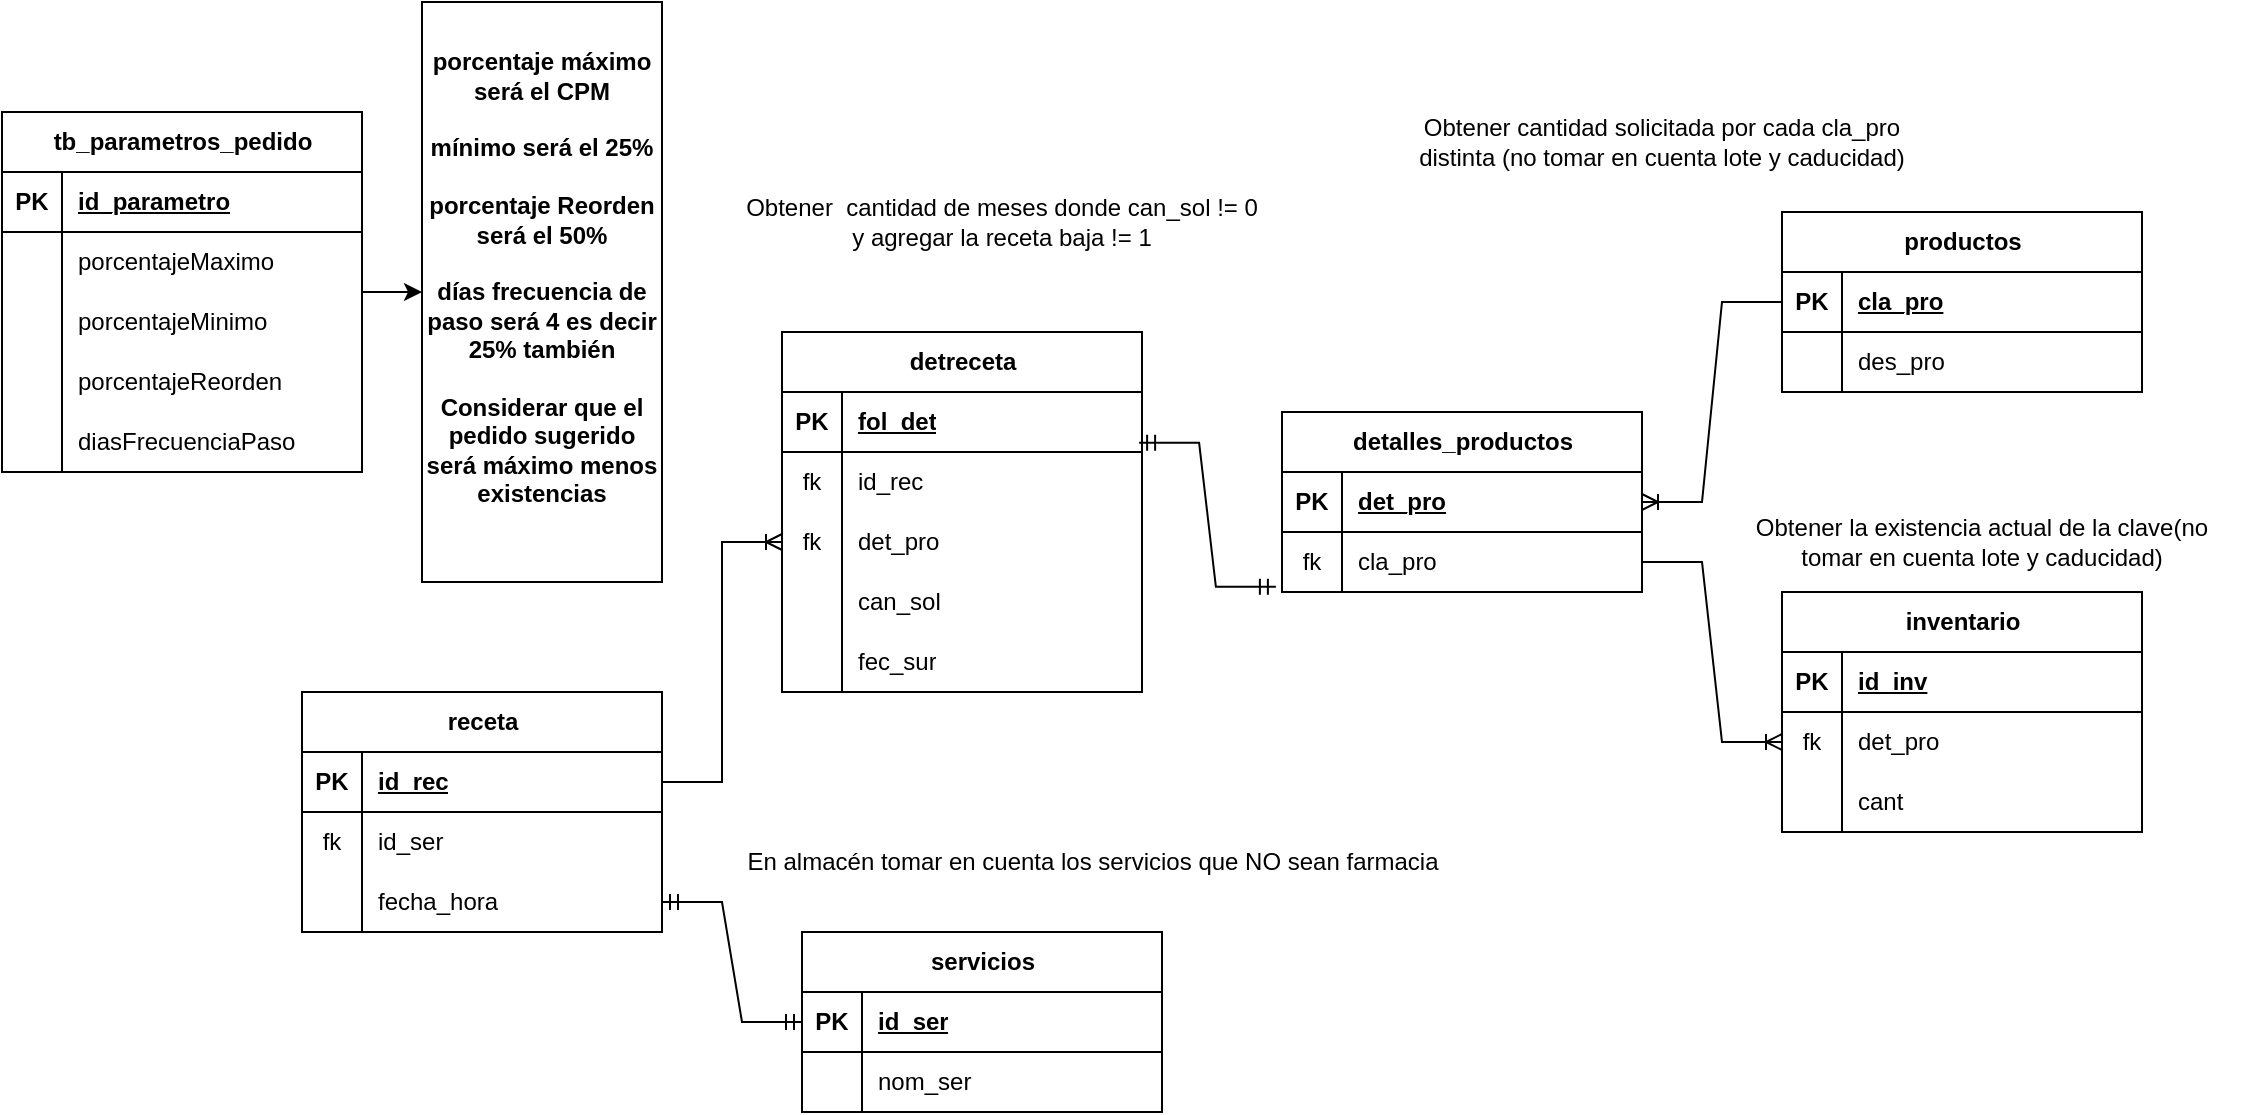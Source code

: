 <mxfile version="25.0.3">
  <diagram name="Página-1" id="QkQFccZaEyEtQ_ooG78y">
    <mxGraphModel dx="2258" dy="1750" grid="1" gridSize="10" guides="1" tooltips="1" connect="1" arrows="1" fold="1" page="1" pageScale="1" pageWidth="827" pageHeight="1169" math="0" shadow="0">
      <root>
        <mxCell id="0" />
        <mxCell id="1" parent="0" />
        <mxCell id="1JZAllyOzMSULTTgwFGF-1" value="receta" style="shape=table;startSize=30;container=1;collapsible=1;childLayout=tableLayout;fixedRows=1;rowLines=0;fontStyle=1;align=center;resizeLast=1;html=1;" parent="1" vertex="1">
          <mxGeometry y="330" width="180" height="120" as="geometry" />
        </mxCell>
        <mxCell id="1JZAllyOzMSULTTgwFGF-2" value="" style="shape=tableRow;horizontal=0;startSize=0;swimlaneHead=0;swimlaneBody=0;fillColor=none;collapsible=0;dropTarget=0;points=[[0,0.5],[1,0.5]];portConstraint=eastwest;top=0;left=0;right=0;bottom=1;" parent="1JZAllyOzMSULTTgwFGF-1" vertex="1">
          <mxGeometry y="30" width="180" height="30" as="geometry" />
        </mxCell>
        <mxCell id="1JZAllyOzMSULTTgwFGF-3" value="PK" style="shape=partialRectangle;connectable=0;fillColor=none;top=0;left=0;bottom=0;right=0;fontStyle=1;overflow=hidden;whiteSpace=wrap;html=1;" parent="1JZAllyOzMSULTTgwFGF-2" vertex="1">
          <mxGeometry width="30" height="30" as="geometry">
            <mxRectangle width="30" height="30" as="alternateBounds" />
          </mxGeometry>
        </mxCell>
        <mxCell id="1JZAllyOzMSULTTgwFGF-4" value="id_rec" style="shape=partialRectangle;connectable=0;fillColor=none;top=0;left=0;bottom=0;right=0;align=left;spacingLeft=6;fontStyle=5;overflow=hidden;whiteSpace=wrap;html=1;" parent="1JZAllyOzMSULTTgwFGF-2" vertex="1">
          <mxGeometry x="30" width="150" height="30" as="geometry">
            <mxRectangle width="150" height="30" as="alternateBounds" />
          </mxGeometry>
        </mxCell>
        <mxCell id="1JZAllyOzMSULTTgwFGF-5" value="" style="shape=tableRow;horizontal=0;startSize=0;swimlaneHead=0;swimlaneBody=0;fillColor=none;collapsible=0;dropTarget=0;points=[[0,0.5],[1,0.5]];portConstraint=eastwest;top=0;left=0;right=0;bottom=0;" parent="1JZAllyOzMSULTTgwFGF-1" vertex="1">
          <mxGeometry y="60" width="180" height="30" as="geometry" />
        </mxCell>
        <mxCell id="1JZAllyOzMSULTTgwFGF-6" value="fk" style="shape=partialRectangle;connectable=0;fillColor=none;top=0;left=0;bottom=0;right=0;editable=1;overflow=hidden;whiteSpace=wrap;html=1;" parent="1JZAllyOzMSULTTgwFGF-5" vertex="1">
          <mxGeometry width="30" height="30" as="geometry">
            <mxRectangle width="30" height="30" as="alternateBounds" />
          </mxGeometry>
        </mxCell>
        <mxCell id="1JZAllyOzMSULTTgwFGF-7" value="id_ser" style="shape=partialRectangle;connectable=0;fillColor=none;top=0;left=0;bottom=0;right=0;align=left;spacingLeft=6;overflow=hidden;whiteSpace=wrap;html=1;" parent="1JZAllyOzMSULTTgwFGF-5" vertex="1">
          <mxGeometry x="30" width="150" height="30" as="geometry">
            <mxRectangle width="150" height="30" as="alternateBounds" />
          </mxGeometry>
        </mxCell>
        <mxCell id="1JZAllyOzMSULTTgwFGF-8" value="" style="shape=tableRow;horizontal=0;startSize=0;swimlaneHead=0;swimlaneBody=0;fillColor=none;collapsible=0;dropTarget=0;points=[[0,0.5],[1,0.5]];portConstraint=eastwest;top=0;left=0;right=0;bottom=0;" parent="1JZAllyOzMSULTTgwFGF-1" vertex="1">
          <mxGeometry y="90" width="180" height="30" as="geometry" />
        </mxCell>
        <mxCell id="1JZAllyOzMSULTTgwFGF-9" value="" style="shape=partialRectangle;connectable=0;fillColor=none;top=0;left=0;bottom=0;right=0;editable=1;overflow=hidden;whiteSpace=wrap;html=1;" parent="1JZAllyOzMSULTTgwFGF-8" vertex="1">
          <mxGeometry width="30" height="30" as="geometry">
            <mxRectangle width="30" height="30" as="alternateBounds" />
          </mxGeometry>
        </mxCell>
        <mxCell id="1JZAllyOzMSULTTgwFGF-10" value="fecha_hora" style="shape=partialRectangle;connectable=0;fillColor=none;top=0;left=0;bottom=0;right=0;align=left;spacingLeft=6;overflow=hidden;whiteSpace=wrap;html=1;" parent="1JZAllyOzMSULTTgwFGF-8" vertex="1">
          <mxGeometry x="30" width="150" height="30" as="geometry">
            <mxRectangle width="150" height="30" as="alternateBounds" />
          </mxGeometry>
        </mxCell>
        <mxCell id="1JZAllyOzMSULTTgwFGF-14" value="detreceta" style="shape=table;startSize=30;container=1;collapsible=1;childLayout=tableLayout;fixedRows=1;rowLines=0;fontStyle=1;align=center;resizeLast=1;html=1;" parent="1" vertex="1">
          <mxGeometry x="240" y="150" width="180" height="180" as="geometry" />
        </mxCell>
        <mxCell id="1JZAllyOzMSULTTgwFGF-15" value="" style="shape=tableRow;horizontal=0;startSize=0;swimlaneHead=0;swimlaneBody=0;fillColor=none;collapsible=0;dropTarget=0;points=[[0,0.5],[1,0.5]];portConstraint=eastwest;top=0;left=0;right=0;bottom=1;" parent="1JZAllyOzMSULTTgwFGF-14" vertex="1">
          <mxGeometry y="30" width="180" height="30" as="geometry" />
        </mxCell>
        <mxCell id="1JZAllyOzMSULTTgwFGF-16" value="PK" style="shape=partialRectangle;connectable=0;fillColor=none;top=0;left=0;bottom=0;right=0;fontStyle=1;overflow=hidden;whiteSpace=wrap;html=1;" parent="1JZAllyOzMSULTTgwFGF-15" vertex="1">
          <mxGeometry width="30" height="30" as="geometry">
            <mxRectangle width="30" height="30" as="alternateBounds" />
          </mxGeometry>
        </mxCell>
        <mxCell id="1JZAllyOzMSULTTgwFGF-17" value="fol_det" style="shape=partialRectangle;connectable=0;fillColor=none;top=0;left=0;bottom=0;right=0;align=left;spacingLeft=6;fontStyle=5;overflow=hidden;whiteSpace=wrap;html=1;" parent="1JZAllyOzMSULTTgwFGF-15" vertex="1">
          <mxGeometry x="30" width="150" height="30" as="geometry">
            <mxRectangle width="150" height="30" as="alternateBounds" />
          </mxGeometry>
        </mxCell>
        <mxCell id="1JZAllyOzMSULTTgwFGF-18" value="" style="shape=tableRow;horizontal=0;startSize=0;swimlaneHead=0;swimlaneBody=0;fillColor=none;collapsible=0;dropTarget=0;points=[[0,0.5],[1,0.5]];portConstraint=eastwest;top=0;left=0;right=0;bottom=0;" parent="1JZAllyOzMSULTTgwFGF-14" vertex="1">
          <mxGeometry y="60" width="180" height="30" as="geometry" />
        </mxCell>
        <mxCell id="1JZAllyOzMSULTTgwFGF-19" value="fk" style="shape=partialRectangle;connectable=0;fillColor=none;top=0;left=0;bottom=0;right=0;editable=1;overflow=hidden;whiteSpace=wrap;html=1;" parent="1JZAllyOzMSULTTgwFGF-18" vertex="1">
          <mxGeometry width="30" height="30" as="geometry">
            <mxRectangle width="30" height="30" as="alternateBounds" />
          </mxGeometry>
        </mxCell>
        <mxCell id="1JZAllyOzMSULTTgwFGF-20" value="id_rec" style="shape=partialRectangle;connectable=0;fillColor=none;top=0;left=0;bottom=0;right=0;align=left;spacingLeft=6;overflow=hidden;whiteSpace=wrap;html=1;" parent="1JZAllyOzMSULTTgwFGF-18" vertex="1">
          <mxGeometry x="30" width="150" height="30" as="geometry">
            <mxRectangle width="150" height="30" as="alternateBounds" />
          </mxGeometry>
        </mxCell>
        <mxCell id="1JZAllyOzMSULTTgwFGF-21" value="" style="shape=tableRow;horizontal=0;startSize=0;swimlaneHead=0;swimlaneBody=0;fillColor=none;collapsible=0;dropTarget=0;points=[[0,0.5],[1,0.5]];portConstraint=eastwest;top=0;left=0;right=0;bottom=0;" parent="1JZAllyOzMSULTTgwFGF-14" vertex="1">
          <mxGeometry y="90" width="180" height="30" as="geometry" />
        </mxCell>
        <mxCell id="1JZAllyOzMSULTTgwFGF-22" value="fk" style="shape=partialRectangle;connectable=0;fillColor=none;top=0;left=0;bottom=0;right=0;editable=1;overflow=hidden;whiteSpace=wrap;html=1;" parent="1JZAllyOzMSULTTgwFGF-21" vertex="1">
          <mxGeometry width="30" height="30" as="geometry">
            <mxRectangle width="30" height="30" as="alternateBounds" />
          </mxGeometry>
        </mxCell>
        <mxCell id="1JZAllyOzMSULTTgwFGF-23" value="det_pro" style="shape=partialRectangle;connectable=0;fillColor=none;top=0;left=0;bottom=0;right=0;align=left;spacingLeft=6;overflow=hidden;whiteSpace=wrap;html=1;" parent="1JZAllyOzMSULTTgwFGF-21" vertex="1">
          <mxGeometry x="30" width="150" height="30" as="geometry">
            <mxRectangle width="150" height="30" as="alternateBounds" />
          </mxGeometry>
        </mxCell>
        <mxCell id="1JZAllyOzMSULTTgwFGF-24" value="" style="shape=tableRow;horizontal=0;startSize=0;swimlaneHead=0;swimlaneBody=0;fillColor=none;collapsible=0;dropTarget=0;points=[[0,0.5],[1,0.5]];portConstraint=eastwest;top=0;left=0;right=0;bottom=0;" parent="1JZAllyOzMSULTTgwFGF-14" vertex="1">
          <mxGeometry y="120" width="180" height="30" as="geometry" />
        </mxCell>
        <mxCell id="1JZAllyOzMSULTTgwFGF-25" value="" style="shape=partialRectangle;connectable=0;fillColor=none;top=0;left=0;bottom=0;right=0;editable=1;overflow=hidden;whiteSpace=wrap;html=1;" parent="1JZAllyOzMSULTTgwFGF-24" vertex="1">
          <mxGeometry width="30" height="30" as="geometry">
            <mxRectangle width="30" height="30" as="alternateBounds" />
          </mxGeometry>
        </mxCell>
        <mxCell id="1JZAllyOzMSULTTgwFGF-26" value="can_sol" style="shape=partialRectangle;connectable=0;fillColor=none;top=0;left=0;bottom=0;right=0;align=left;spacingLeft=6;overflow=hidden;whiteSpace=wrap;html=1;" parent="1JZAllyOzMSULTTgwFGF-24" vertex="1">
          <mxGeometry x="30" width="150" height="30" as="geometry">
            <mxRectangle width="150" height="30" as="alternateBounds" />
          </mxGeometry>
        </mxCell>
        <mxCell id="1JZAllyOzMSULTTgwFGF-67" value="" style="shape=tableRow;horizontal=0;startSize=0;swimlaneHead=0;swimlaneBody=0;fillColor=none;collapsible=0;dropTarget=0;points=[[0,0.5],[1,0.5]];portConstraint=eastwest;top=0;left=0;right=0;bottom=0;" parent="1JZAllyOzMSULTTgwFGF-14" vertex="1">
          <mxGeometry y="150" width="180" height="30" as="geometry" />
        </mxCell>
        <mxCell id="1JZAllyOzMSULTTgwFGF-68" value="" style="shape=partialRectangle;connectable=0;fillColor=none;top=0;left=0;bottom=0;right=0;editable=1;overflow=hidden;whiteSpace=wrap;html=1;" parent="1JZAllyOzMSULTTgwFGF-67" vertex="1">
          <mxGeometry width="30" height="30" as="geometry">
            <mxRectangle width="30" height="30" as="alternateBounds" />
          </mxGeometry>
        </mxCell>
        <mxCell id="1JZAllyOzMSULTTgwFGF-69" value="fec_sur" style="shape=partialRectangle;connectable=0;fillColor=none;top=0;left=0;bottom=0;right=0;align=left;spacingLeft=6;overflow=hidden;whiteSpace=wrap;html=1;" parent="1JZAllyOzMSULTTgwFGF-67" vertex="1">
          <mxGeometry x="30" width="150" height="30" as="geometry">
            <mxRectangle width="150" height="30" as="alternateBounds" />
          </mxGeometry>
        </mxCell>
        <mxCell id="1JZAllyOzMSULTTgwFGF-27" value="detalles_productos" style="shape=table;startSize=30;container=1;collapsible=1;childLayout=tableLayout;fixedRows=1;rowLines=0;fontStyle=1;align=center;resizeLast=1;html=1;" parent="1" vertex="1">
          <mxGeometry x="490" y="190" width="180" height="90" as="geometry" />
        </mxCell>
        <mxCell id="1JZAllyOzMSULTTgwFGF-28" value="" style="shape=tableRow;horizontal=0;startSize=0;swimlaneHead=0;swimlaneBody=0;fillColor=none;collapsible=0;dropTarget=0;points=[[0,0.5],[1,0.5]];portConstraint=eastwest;top=0;left=0;right=0;bottom=1;" parent="1JZAllyOzMSULTTgwFGF-27" vertex="1">
          <mxGeometry y="30" width="180" height="30" as="geometry" />
        </mxCell>
        <mxCell id="1JZAllyOzMSULTTgwFGF-29" value="PK" style="shape=partialRectangle;connectable=0;fillColor=none;top=0;left=0;bottom=0;right=0;fontStyle=1;overflow=hidden;whiteSpace=wrap;html=1;" parent="1JZAllyOzMSULTTgwFGF-28" vertex="1">
          <mxGeometry width="30" height="30" as="geometry">
            <mxRectangle width="30" height="30" as="alternateBounds" />
          </mxGeometry>
        </mxCell>
        <mxCell id="1JZAllyOzMSULTTgwFGF-30" value="det_pro" style="shape=partialRectangle;connectable=0;fillColor=none;top=0;left=0;bottom=0;right=0;align=left;spacingLeft=6;fontStyle=5;overflow=hidden;whiteSpace=wrap;html=1;" parent="1JZAllyOzMSULTTgwFGF-28" vertex="1">
          <mxGeometry x="30" width="150" height="30" as="geometry">
            <mxRectangle width="150" height="30" as="alternateBounds" />
          </mxGeometry>
        </mxCell>
        <mxCell id="1JZAllyOzMSULTTgwFGF-31" value="" style="shape=tableRow;horizontal=0;startSize=0;swimlaneHead=0;swimlaneBody=0;fillColor=none;collapsible=0;dropTarget=0;points=[[0,0.5],[1,0.5]];portConstraint=eastwest;top=0;left=0;right=0;bottom=0;" parent="1JZAllyOzMSULTTgwFGF-27" vertex="1">
          <mxGeometry y="60" width="180" height="30" as="geometry" />
        </mxCell>
        <mxCell id="1JZAllyOzMSULTTgwFGF-32" value="fk" style="shape=partialRectangle;connectable=0;fillColor=none;top=0;left=0;bottom=0;right=0;editable=1;overflow=hidden;whiteSpace=wrap;html=1;" parent="1JZAllyOzMSULTTgwFGF-31" vertex="1">
          <mxGeometry width="30" height="30" as="geometry">
            <mxRectangle width="30" height="30" as="alternateBounds" />
          </mxGeometry>
        </mxCell>
        <mxCell id="1JZAllyOzMSULTTgwFGF-33" value="cla_pro" style="shape=partialRectangle;connectable=0;fillColor=none;top=0;left=0;bottom=0;right=0;align=left;spacingLeft=6;overflow=hidden;whiteSpace=wrap;html=1;" parent="1JZAllyOzMSULTTgwFGF-31" vertex="1">
          <mxGeometry x="30" width="150" height="30" as="geometry">
            <mxRectangle width="150" height="30" as="alternateBounds" />
          </mxGeometry>
        </mxCell>
        <mxCell id="1JZAllyOzMSULTTgwFGF-40" value="productos" style="shape=table;startSize=30;container=1;collapsible=1;childLayout=tableLayout;fixedRows=1;rowLines=0;fontStyle=1;align=center;resizeLast=1;html=1;" parent="1" vertex="1">
          <mxGeometry x="740" y="90" width="180" height="90" as="geometry" />
        </mxCell>
        <mxCell id="1JZAllyOzMSULTTgwFGF-41" value="" style="shape=tableRow;horizontal=0;startSize=0;swimlaneHead=0;swimlaneBody=0;fillColor=none;collapsible=0;dropTarget=0;points=[[0,0.5],[1,0.5]];portConstraint=eastwest;top=0;left=0;right=0;bottom=1;" parent="1JZAllyOzMSULTTgwFGF-40" vertex="1">
          <mxGeometry y="30" width="180" height="30" as="geometry" />
        </mxCell>
        <mxCell id="1JZAllyOzMSULTTgwFGF-42" value="PK" style="shape=partialRectangle;connectable=0;fillColor=none;top=0;left=0;bottom=0;right=0;fontStyle=1;overflow=hidden;whiteSpace=wrap;html=1;" parent="1JZAllyOzMSULTTgwFGF-41" vertex="1">
          <mxGeometry width="30" height="30" as="geometry">
            <mxRectangle width="30" height="30" as="alternateBounds" />
          </mxGeometry>
        </mxCell>
        <mxCell id="1JZAllyOzMSULTTgwFGF-43" value="cla_pro" style="shape=partialRectangle;connectable=0;fillColor=none;top=0;left=0;bottom=0;right=0;align=left;spacingLeft=6;fontStyle=5;overflow=hidden;whiteSpace=wrap;html=1;" parent="1JZAllyOzMSULTTgwFGF-41" vertex="1">
          <mxGeometry x="30" width="150" height="30" as="geometry">
            <mxRectangle width="150" height="30" as="alternateBounds" />
          </mxGeometry>
        </mxCell>
        <mxCell id="1JZAllyOzMSULTTgwFGF-44" value="" style="shape=tableRow;horizontal=0;startSize=0;swimlaneHead=0;swimlaneBody=0;fillColor=none;collapsible=0;dropTarget=0;points=[[0,0.5],[1,0.5]];portConstraint=eastwest;top=0;left=0;right=0;bottom=0;" parent="1JZAllyOzMSULTTgwFGF-40" vertex="1">
          <mxGeometry y="60" width="180" height="30" as="geometry" />
        </mxCell>
        <mxCell id="1JZAllyOzMSULTTgwFGF-45" value="" style="shape=partialRectangle;connectable=0;fillColor=none;top=0;left=0;bottom=0;right=0;editable=1;overflow=hidden;whiteSpace=wrap;html=1;" parent="1JZAllyOzMSULTTgwFGF-44" vertex="1">
          <mxGeometry width="30" height="30" as="geometry">
            <mxRectangle width="30" height="30" as="alternateBounds" />
          </mxGeometry>
        </mxCell>
        <mxCell id="1JZAllyOzMSULTTgwFGF-46" value="des_pro" style="shape=partialRectangle;connectable=0;fillColor=none;top=0;left=0;bottom=0;right=0;align=left;spacingLeft=6;overflow=hidden;whiteSpace=wrap;html=1;" parent="1JZAllyOzMSULTTgwFGF-44" vertex="1">
          <mxGeometry x="30" width="150" height="30" as="geometry">
            <mxRectangle width="150" height="30" as="alternateBounds" />
          </mxGeometry>
        </mxCell>
        <mxCell id="1JZAllyOzMSULTTgwFGF-53" value="inventario" style="shape=table;startSize=30;container=1;collapsible=1;childLayout=tableLayout;fixedRows=1;rowLines=0;fontStyle=1;align=center;resizeLast=1;html=1;" parent="1" vertex="1">
          <mxGeometry x="740" y="280" width="180" height="120" as="geometry" />
        </mxCell>
        <mxCell id="1JZAllyOzMSULTTgwFGF-54" value="" style="shape=tableRow;horizontal=0;startSize=0;swimlaneHead=0;swimlaneBody=0;fillColor=none;collapsible=0;dropTarget=0;points=[[0,0.5],[1,0.5]];portConstraint=eastwest;top=0;left=0;right=0;bottom=1;" parent="1JZAllyOzMSULTTgwFGF-53" vertex="1">
          <mxGeometry y="30" width="180" height="30" as="geometry" />
        </mxCell>
        <mxCell id="1JZAllyOzMSULTTgwFGF-55" value="PK" style="shape=partialRectangle;connectable=0;fillColor=none;top=0;left=0;bottom=0;right=0;fontStyle=1;overflow=hidden;whiteSpace=wrap;html=1;" parent="1JZAllyOzMSULTTgwFGF-54" vertex="1">
          <mxGeometry width="30" height="30" as="geometry">
            <mxRectangle width="30" height="30" as="alternateBounds" />
          </mxGeometry>
        </mxCell>
        <mxCell id="1JZAllyOzMSULTTgwFGF-56" value="id_inv" style="shape=partialRectangle;connectable=0;fillColor=none;top=0;left=0;bottom=0;right=0;align=left;spacingLeft=6;fontStyle=5;overflow=hidden;whiteSpace=wrap;html=1;" parent="1JZAllyOzMSULTTgwFGF-54" vertex="1">
          <mxGeometry x="30" width="150" height="30" as="geometry">
            <mxRectangle width="150" height="30" as="alternateBounds" />
          </mxGeometry>
        </mxCell>
        <mxCell id="1JZAllyOzMSULTTgwFGF-57" value="" style="shape=tableRow;horizontal=0;startSize=0;swimlaneHead=0;swimlaneBody=0;fillColor=none;collapsible=0;dropTarget=0;points=[[0,0.5],[1,0.5]];portConstraint=eastwest;top=0;left=0;right=0;bottom=0;" parent="1JZAllyOzMSULTTgwFGF-53" vertex="1">
          <mxGeometry y="60" width="180" height="30" as="geometry" />
        </mxCell>
        <mxCell id="1JZAllyOzMSULTTgwFGF-58" value="fk" style="shape=partialRectangle;connectable=0;fillColor=none;top=0;left=0;bottom=0;right=0;editable=1;overflow=hidden;whiteSpace=wrap;html=1;" parent="1JZAllyOzMSULTTgwFGF-57" vertex="1">
          <mxGeometry width="30" height="30" as="geometry">
            <mxRectangle width="30" height="30" as="alternateBounds" />
          </mxGeometry>
        </mxCell>
        <mxCell id="1JZAllyOzMSULTTgwFGF-59" value="det_pro" style="shape=partialRectangle;connectable=0;fillColor=none;top=0;left=0;bottom=0;right=0;align=left;spacingLeft=6;overflow=hidden;whiteSpace=wrap;html=1;" parent="1JZAllyOzMSULTTgwFGF-57" vertex="1">
          <mxGeometry x="30" width="150" height="30" as="geometry">
            <mxRectangle width="150" height="30" as="alternateBounds" />
          </mxGeometry>
        </mxCell>
        <mxCell id="1JZAllyOzMSULTTgwFGF-64" value="" style="shape=tableRow;horizontal=0;startSize=0;swimlaneHead=0;swimlaneBody=0;fillColor=none;collapsible=0;dropTarget=0;points=[[0,0.5],[1,0.5]];portConstraint=eastwest;top=0;left=0;right=0;bottom=0;" parent="1JZAllyOzMSULTTgwFGF-53" vertex="1">
          <mxGeometry y="90" width="180" height="30" as="geometry" />
        </mxCell>
        <mxCell id="1JZAllyOzMSULTTgwFGF-65" value="" style="shape=partialRectangle;connectable=0;fillColor=none;top=0;left=0;bottom=0;right=0;editable=1;overflow=hidden;whiteSpace=wrap;html=1;" parent="1JZAllyOzMSULTTgwFGF-64" vertex="1">
          <mxGeometry width="30" height="30" as="geometry">
            <mxRectangle width="30" height="30" as="alternateBounds" />
          </mxGeometry>
        </mxCell>
        <mxCell id="1JZAllyOzMSULTTgwFGF-66" value="cant" style="shape=partialRectangle;connectable=0;fillColor=none;top=0;left=0;bottom=0;right=0;align=left;spacingLeft=6;overflow=hidden;whiteSpace=wrap;html=1;" parent="1JZAllyOzMSULTTgwFGF-64" vertex="1">
          <mxGeometry x="30" width="150" height="30" as="geometry">
            <mxRectangle width="150" height="30" as="alternateBounds" />
          </mxGeometry>
        </mxCell>
        <mxCell id="1JZAllyOzMSULTTgwFGF-60" value="" style="shape=table;startSize=0;container=1;collapsible=1;childLayout=tableLayout;fixedRows=1;rowLines=0;fontStyle=0;align=center;resizeLast=1;strokeColor=none;fillColor=none;collapsible=0;whiteSpace=wrap;html=1;" parent="1" vertex="1">
          <mxGeometry x="260" y="130" width="180" height="30" as="geometry" />
        </mxCell>
        <mxCell id="1JZAllyOzMSULTTgwFGF-61" value="" style="shape=tableRow;horizontal=0;startSize=0;swimlaneHead=0;swimlaneBody=0;fillColor=none;collapsible=0;dropTarget=0;points=[[0,0.5],[1,0.5]];portConstraint=eastwest;top=0;left=0;right=0;bottom=0;" parent="1JZAllyOzMSULTTgwFGF-60" vertex="1">
          <mxGeometry width="180" height="30" as="geometry" />
        </mxCell>
        <mxCell id="1JZAllyOzMSULTTgwFGF-62" value="" style="shape=partialRectangle;connectable=0;fillColor=none;top=0;left=0;bottom=0;right=0;editable=1;overflow=hidden;" parent="1JZAllyOzMSULTTgwFGF-61" vertex="1">
          <mxGeometry width="30" height="30" as="geometry">
            <mxRectangle width="30" height="30" as="alternateBounds" />
          </mxGeometry>
        </mxCell>
        <mxCell id="1JZAllyOzMSULTTgwFGF-63" value="" style="shape=partialRectangle;connectable=0;fillColor=none;top=0;left=0;bottom=0;right=0;align=left;spacingLeft=6;overflow=hidden;" parent="1JZAllyOzMSULTTgwFGF-61" vertex="1">
          <mxGeometry x="30" width="150" height="30" as="geometry">
            <mxRectangle width="150" height="30" as="alternateBounds" />
          </mxGeometry>
        </mxCell>
        <mxCell id="1JZAllyOzMSULTTgwFGF-70" value="Obtener&amp;nbsp; cantidad de meses donde can_sol != 0 y agregar la receta baja != 1" style="text;html=1;align=center;verticalAlign=middle;whiteSpace=wrap;rounded=0;" parent="1" vertex="1">
          <mxGeometry x="220" y="80" width="260" height="30" as="geometry" />
        </mxCell>
        <mxCell id="1JZAllyOzMSULTTgwFGF-71" value="Obtener cantidad solicitada por cada cla_pro distinta (no tomar en cuenta lote y caducidad)" style="text;html=1;align=center;verticalAlign=middle;whiteSpace=wrap;rounded=0;" parent="1" vertex="1">
          <mxGeometry x="550" y="40" width="260" height="30" as="geometry" />
        </mxCell>
        <mxCell id="1JZAllyOzMSULTTgwFGF-72" value="" style="edgeStyle=entityRelationEdgeStyle;fontSize=12;html=1;endArrow=ERoneToMany;rounded=0;entryX=0;entryY=0.5;entryDx=0;entryDy=0;exitX=1;exitY=0.5;exitDx=0;exitDy=0;" parent="1" source="1JZAllyOzMSULTTgwFGF-2" target="1JZAllyOzMSULTTgwFGF-21" edge="1">
          <mxGeometry width="100" height="100" relative="1" as="geometry">
            <mxPoint x="60" y="280" as="sourcePoint" />
            <mxPoint x="160" y="180" as="targetPoint" />
          </mxGeometry>
        </mxCell>
        <mxCell id="1JZAllyOzMSULTTgwFGF-73" value="" style="edgeStyle=entityRelationEdgeStyle;fontSize=12;html=1;endArrow=ERmandOne;startArrow=ERmandOne;rounded=0;entryX=-0.017;entryY=0.913;entryDx=0;entryDy=0;entryPerimeter=0;exitX=0.992;exitY=0.847;exitDx=0;exitDy=0;exitPerimeter=0;" parent="1" source="1JZAllyOzMSULTTgwFGF-15" target="1JZAllyOzMSULTTgwFGF-31" edge="1">
          <mxGeometry width="100" height="100" relative="1" as="geometry">
            <mxPoint x="360" y="440" as="sourcePoint" />
            <mxPoint x="460" y="340" as="targetPoint" />
          </mxGeometry>
        </mxCell>
        <mxCell id="1JZAllyOzMSULTTgwFGF-74" value="" style="edgeStyle=entityRelationEdgeStyle;fontSize=12;html=1;endArrow=ERoneToMany;rounded=0;entryX=1;entryY=0.5;entryDx=0;entryDy=0;exitX=0;exitY=0.5;exitDx=0;exitDy=0;" parent="1" source="1JZAllyOzMSULTTgwFGF-41" target="1JZAllyOzMSULTTgwFGF-28" edge="1">
          <mxGeometry width="100" height="100" relative="1" as="geometry">
            <mxPoint x="570" y="470" as="sourcePoint" />
            <mxPoint x="670" y="370" as="targetPoint" />
          </mxGeometry>
        </mxCell>
        <mxCell id="1JZAllyOzMSULTTgwFGF-75" value="" style="edgeStyle=entityRelationEdgeStyle;fontSize=12;html=1;endArrow=ERoneToMany;rounded=0;entryX=0;entryY=0.5;entryDx=0;entryDy=0;exitX=1;exitY=0.5;exitDx=0;exitDy=0;" parent="1" source="1JZAllyOzMSULTTgwFGF-31" target="1JZAllyOzMSULTTgwFGF-57" edge="1">
          <mxGeometry width="100" height="100" relative="1" as="geometry">
            <mxPoint x="540" y="460" as="sourcePoint" />
            <mxPoint x="640" y="360" as="targetPoint" />
          </mxGeometry>
        </mxCell>
        <mxCell id="1JZAllyOzMSULTTgwFGF-76" value="Obtener la existencia actual de la clave(no tomar en cuenta lote y caducidad)" style="text;html=1;align=center;verticalAlign=middle;whiteSpace=wrap;rounded=0;" parent="1" vertex="1">
          <mxGeometry x="710" y="240" width="260" height="30" as="geometry" />
        </mxCell>
        <mxCell id="1JZAllyOzMSULTTgwFGF-77" value="servicios" style="shape=table;startSize=30;container=1;collapsible=1;childLayout=tableLayout;fixedRows=1;rowLines=0;fontStyle=1;align=center;resizeLast=1;html=1;" parent="1" vertex="1">
          <mxGeometry x="250" y="450" width="180" height="90" as="geometry" />
        </mxCell>
        <mxCell id="1JZAllyOzMSULTTgwFGF-78" value="" style="shape=tableRow;horizontal=0;startSize=0;swimlaneHead=0;swimlaneBody=0;fillColor=none;collapsible=0;dropTarget=0;points=[[0,0.5],[1,0.5]];portConstraint=eastwest;top=0;left=0;right=0;bottom=1;" parent="1JZAllyOzMSULTTgwFGF-77" vertex="1">
          <mxGeometry y="30" width="180" height="30" as="geometry" />
        </mxCell>
        <mxCell id="1JZAllyOzMSULTTgwFGF-79" value="PK" style="shape=partialRectangle;connectable=0;fillColor=none;top=0;left=0;bottom=0;right=0;fontStyle=1;overflow=hidden;whiteSpace=wrap;html=1;" parent="1JZAllyOzMSULTTgwFGF-78" vertex="1">
          <mxGeometry width="30" height="30" as="geometry">
            <mxRectangle width="30" height="30" as="alternateBounds" />
          </mxGeometry>
        </mxCell>
        <mxCell id="1JZAllyOzMSULTTgwFGF-80" value="id_ser" style="shape=partialRectangle;connectable=0;fillColor=none;top=0;left=0;bottom=0;right=0;align=left;spacingLeft=6;fontStyle=5;overflow=hidden;whiteSpace=wrap;html=1;" parent="1JZAllyOzMSULTTgwFGF-78" vertex="1">
          <mxGeometry x="30" width="150" height="30" as="geometry">
            <mxRectangle width="150" height="30" as="alternateBounds" />
          </mxGeometry>
        </mxCell>
        <mxCell id="1JZAllyOzMSULTTgwFGF-81" value="" style="shape=tableRow;horizontal=0;startSize=0;swimlaneHead=0;swimlaneBody=0;fillColor=none;collapsible=0;dropTarget=0;points=[[0,0.5],[1,0.5]];portConstraint=eastwest;top=0;left=0;right=0;bottom=0;" parent="1JZAllyOzMSULTTgwFGF-77" vertex="1">
          <mxGeometry y="60" width="180" height="30" as="geometry" />
        </mxCell>
        <mxCell id="1JZAllyOzMSULTTgwFGF-82" value="" style="shape=partialRectangle;connectable=0;fillColor=none;top=0;left=0;bottom=0;right=0;editable=1;overflow=hidden;whiteSpace=wrap;html=1;" parent="1JZAllyOzMSULTTgwFGF-81" vertex="1">
          <mxGeometry width="30" height="30" as="geometry">
            <mxRectangle width="30" height="30" as="alternateBounds" />
          </mxGeometry>
        </mxCell>
        <mxCell id="1JZAllyOzMSULTTgwFGF-83" value="nom_ser" style="shape=partialRectangle;connectable=0;fillColor=none;top=0;left=0;bottom=0;right=0;align=left;spacingLeft=6;overflow=hidden;whiteSpace=wrap;html=1;" parent="1JZAllyOzMSULTTgwFGF-81" vertex="1">
          <mxGeometry x="30" width="150" height="30" as="geometry">
            <mxRectangle width="150" height="30" as="alternateBounds" />
          </mxGeometry>
        </mxCell>
        <mxCell id="1JZAllyOzMSULTTgwFGF-84" value="En almacén tomar en cuenta los servicios que NO sean farmacia" style="text;html=1;align=center;verticalAlign=middle;resizable=0;points=[];autosize=1;strokeColor=none;fillColor=none;" parent="1" vertex="1">
          <mxGeometry x="210" y="400" width="370" height="30" as="geometry" />
        </mxCell>
        <mxCell id="1JZAllyOzMSULTTgwFGF-86" value="" style="edgeStyle=entityRelationEdgeStyle;fontSize=12;html=1;endArrow=ERmandOne;startArrow=ERmandOne;rounded=0;entryX=0;entryY=0.5;entryDx=0;entryDy=0;exitX=1;exitY=0.5;exitDx=0;exitDy=0;" parent="1" source="1JZAllyOzMSULTTgwFGF-8" target="1JZAllyOzMSULTTgwFGF-78" edge="1">
          <mxGeometry width="100" height="100" relative="1" as="geometry">
            <mxPoint x="70" y="580" as="sourcePoint" />
            <mxPoint x="170" y="480" as="targetPoint" />
          </mxGeometry>
        </mxCell>
        <mxCell id="1JZAllyOzMSULTTgwFGF-110" value="" style="edgeStyle=orthogonalEdgeStyle;rounded=0;orthogonalLoop=1;jettySize=auto;html=1;" parent="1" source="1JZAllyOzMSULTTgwFGF-87" target="1JZAllyOzMSULTTgwFGF-109" edge="1">
          <mxGeometry relative="1" as="geometry" />
        </mxCell>
        <mxCell id="1JZAllyOzMSULTTgwFGF-87" value="tb_parametros_pedido" style="shape=table;startSize=30;container=1;collapsible=1;childLayout=tableLayout;fixedRows=1;rowLines=0;fontStyle=1;align=center;resizeLast=1;html=1;" parent="1" vertex="1">
          <mxGeometry x="-150" y="40" width="180" height="180" as="geometry" />
        </mxCell>
        <mxCell id="1JZAllyOzMSULTTgwFGF-88" value="" style="shape=tableRow;horizontal=0;startSize=0;swimlaneHead=0;swimlaneBody=0;fillColor=none;collapsible=0;dropTarget=0;points=[[0,0.5],[1,0.5]];portConstraint=eastwest;top=0;left=0;right=0;bottom=1;" parent="1JZAllyOzMSULTTgwFGF-87" vertex="1">
          <mxGeometry y="30" width="180" height="30" as="geometry" />
        </mxCell>
        <mxCell id="1JZAllyOzMSULTTgwFGF-89" value="PK" style="shape=partialRectangle;connectable=0;fillColor=none;top=0;left=0;bottom=0;right=0;fontStyle=1;overflow=hidden;whiteSpace=wrap;html=1;" parent="1JZAllyOzMSULTTgwFGF-88" vertex="1">
          <mxGeometry width="30" height="30" as="geometry">
            <mxRectangle width="30" height="30" as="alternateBounds" />
          </mxGeometry>
        </mxCell>
        <mxCell id="1JZAllyOzMSULTTgwFGF-90" value="id_parametro" style="shape=partialRectangle;connectable=0;fillColor=none;top=0;left=0;bottom=0;right=0;align=left;spacingLeft=6;fontStyle=5;overflow=hidden;whiteSpace=wrap;html=1;" parent="1JZAllyOzMSULTTgwFGF-88" vertex="1">
          <mxGeometry x="30" width="150" height="30" as="geometry">
            <mxRectangle width="150" height="30" as="alternateBounds" />
          </mxGeometry>
        </mxCell>
        <mxCell id="1JZAllyOzMSULTTgwFGF-91" value="" style="shape=tableRow;horizontal=0;startSize=0;swimlaneHead=0;swimlaneBody=0;fillColor=none;collapsible=0;dropTarget=0;points=[[0,0.5],[1,0.5]];portConstraint=eastwest;top=0;left=0;right=0;bottom=0;" parent="1JZAllyOzMSULTTgwFGF-87" vertex="1">
          <mxGeometry y="60" width="180" height="30" as="geometry" />
        </mxCell>
        <mxCell id="1JZAllyOzMSULTTgwFGF-92" value="" style="shape=partialRectangle;connectable=0;fillColor=none;top=0;left=0;bottom=0;right=0;editable=1;overflow=hidden;whiteSpace=wrap;html=1;" parent="1JZAllyOzMSULTTgwFGF-91" vertex="1">
          <mxGeometry width="30" height="30" as="geometry">
            <mxRectangle width="30" height="30" as="alternateBounds" />
          </mxGeometry>
        </mxCell>
        <mxCell id="1JZAllyOzMSULTTgwFGF-93" value="porcentajeMaximo" style="shape=partialRectangle;connectable=0;fillColor=none;top=0;left=0;bottom=0;right=0;align=left;spacingLeft=6;overflow=hidden;whiteSpace=wrap;html=1;" parent="1JZAllyOzMSULTTgwFGF-91" vertex="1">
          <mxGeometry x="30" width="150" height="30" as="geometry">
            <mxRectangle width="150" height="30" as="alternateBounds" />
          </mxGeometry>
        </mxCell>
        <mxCell id="1JZAllyOzMSULTTgwFGF-94" value="" style="shape=tableRow;horizontal=0;startSize=0;swimlaneHead=0;swimlaneBody=0;fillColor=none;collapsible=0;dropTarget=0;points=[[0,0.5],[1,0.5]];portConstraint=eastwest;top=0;left=0;right=0;bottom=0;" parent="1JZAllyOzMSULTTgwFGF-87" vertex="1">
          <mxGeometry y="90" width="180" height="30" as="geometry" />
        </mxCell>
        <mxCell id="1JZAllyOzMSULTTgwFGF-95" value="" style="shape=partialRectangle;connectable=0;fillColor=none;top=0;left=0;bottom=0;right=0;editable=1;overflow=hidden;whiteSpace=wrap;html=1;" parent="1JZAllyOzMSULTTgwFGF-94" vertex="1">
          <mxGeometry width="30" height="30" as="geometry">
            <mxRectangle width="30" height="30" as="alternateBounds" />
          </mxGeometry>
        </mxCell>
        <mxCell id="1JZAllyOzMSULTTgwFGF-96" value="porcentajeMinimo" style="shape=partialRectangle;connectable=0;fillColor=none;top=0;left=0;bottom=0;right=0;align=left;spacingLeft=6;overflow=hidden;whiteSpace=wrap;html=1;" parent="1JZAllyOzMSULTTgwFGF-94" vertex="1">
          <mxGeometry x="30" width="150" height="30" as="geometry">
            <mxRectangle width="150" height="30" as="alternateBounds" />
          </mxGeometry>
        </mxCell>
        <mxCell id="1JZAllyOzMSULTTgwFGF-97" value="" style="shape=tableRow;horizontal=0;startSize=0;swimlaneHead=0;swimlaneBody=0;fillColor=none;collapsible=0;dropTarget=0;points=[[0,0.5],[1,0.5]];portConstraint=eastwest;top=0;left=0;right=0;bottom=0;" parent="1JZAllyOzMSULTTgwFGF-87" vertex="1">
          <mxGeometry y="120" width="180" height="30" as="geometry" />
        </mxCell>
        <mxCell id="1JZAllyOzMSULTTgwFGF-98" value="" style="shape=partialRectangle;connectable=0;fillColor=none;top=0;left=0;bottom=0;right=0;editable=1;overflow=hidden;whiteSpace=wrap;html=1;" parent="1JZAllyOzMSULTTgwFGF-97" vertex="1">
          <mxGeometry width="30" height="30" as="geometry">
            <mxRectangle width="30" height="30" as="alternateBounds" />
          </mxGeometry>
        </mxCell>
        <mxCell id="1JZAllyOzMSULTTgwFGF-99" value="porcentajeReorden" style="shape=partialRectangle;connectable=0;fillColor=none;top=0;left=0;bottom=0;right=0;align=left;spacingLeft=6;overflow=hidden;whiteSpace=wrap;html=1;" parent="1JZAllyOzMSULTTgwFGF-97" vertex="1">
          <mxGeometry x="30" width="150" height="30" as="geometry">
            <mxRectangle width="150" height="30" as="alternateBounds" />
          </mxGeometry>
        </mxCell>
        <mxCell id="1JZAllyOzMSULTTgwFGF-100" value="" style="shape=tableRow;horizontal=0;startSize=0;swimlaneHead=0;swimlaneBody=0;fillColor=none;collapsible=0;dropTarget=0;points=[[0,0.5],[1,0.5]];portConstraint=eastwest;top=0;left=0;right=0;bottom=0;" parent="1JZAllyOzMSULTTgwFGF-87" vertex="1">
          <mxGeometry y="150" width="180" height="30" as="geometry" />
        </mxCell>
        <mxCell id="1JZAllyOzMSULTTgwFGF-101" value="" style="shape=partialRectangle;connectable=0;fillColor=none;top=0;left=0;bottom=0;right=0;editable=1;overflow=hidden;whiteSpace=wrap;html=1;" parent="1JZAllyOzMSULTTgwFGF-100" vertex="1">
          <mxGeometry width="30" height="30" as="geometry">
            <mxRectangle width="30" height="30" as="alternateBounds" />
          </mxGeometry>
        </mxCell>
        <mxCell id="1JZAllyOzMSULTTgwFGF-102" value="diasFrecuenciaPaso" style="shape=partialRectangle;connectable=0;fillColor=none;top=0;left=0;bottom=0;right=0;align=left;spacingLeft=6;overflow=hidden;whiteSpace=wrap;html=1;" parent="1JZAllyOzMSULTTgwFGF-100" vertex="1">
          <mxGeometry x="30" width="150" height="30" as="geometry">
            <mxRectangle width="150" height="30" as="alternateBounds" />
          </mxGeometry>
        </mxCell>
        <mxCell id="1JZAllyOzMSULTTgwFGF-109" value="porcentaje máximo será el CPM&lt;div&gt;&lt;br&gt;&lt;/div&gt;&lt;div&gt;mínimo será el 25%&lt;/div&gt;&lt;div&gt;&lt;br&gt;&lt;/div&gt;&lt;div&gt;porcentaje Reorden será el 50%&lt;/div&gt;&lt;div&gt;&lt;br&gt;&lt;/div&gt;&lt;div&gt;días frecuencia de paso será 4 es decir 25% también&lt;/div&gt;&lt;div&gt;&lt;br&gt;&lt;/div&gt;&lt;div&gt;Considerar que el pedido sugerido será máximo menos existencias&lt;/div&gt;&lt;div&gt;&lt;br&gt;&lt;/div&gt;" style="whiteSpace=wrap;html=1;startSize=30;fontStyle=1;" parent="1" vertex="1">
          <mxGeometry x="60" y="-15" width="120" height="290" as="geometry" />
        </mxCell>
      </root>
    </mxGraphModel>
  </diagram>
</mxfile>
